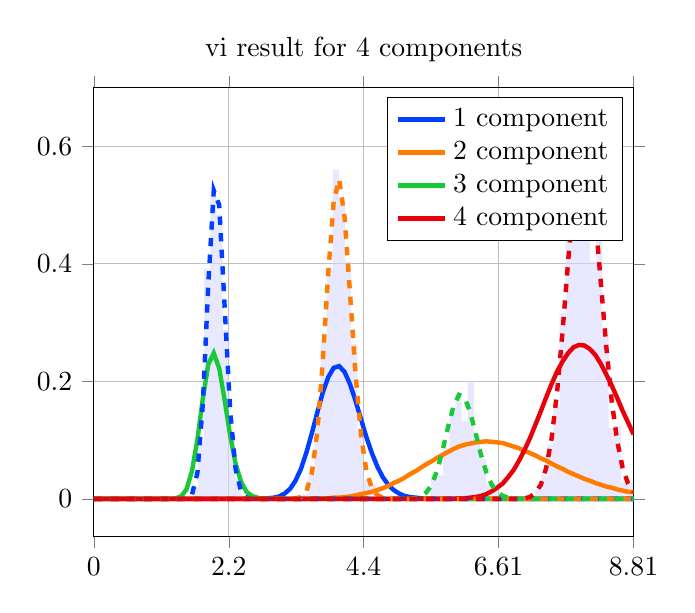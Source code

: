 \begin{tikzpicture}
\begin{axis}[title={vi result for 4 components}, yticklabel style={/pgf/number format/fixed,
            /pgf/number format/precision=3}, grid={major}, yminorgrids={true}, tick align={outside}, xtick={0.0,2.202,4.403,6.605,8.807}, xmin={0.0}, xmax={8.807}, scaled y ticks={false}]
    \addplot[ybar interval, fill={blue!15}, forget plot, opacity={0.6}, draw={none}, bar width={5.0e-6}]
        table[row sep={\\}]
        {
            \\
            1.5  0.004  \\
            1.6  0.02  \\
            1.7  0.096  \\
            1.8  0.392  \\
            1.9  0.516  \\
            2.0  0.484  \\
            2.1  0.288  \\
            2.2  0.1  \\
            2.3  0.036  \\
            2.4  0.004  \\
            2.5  0.004  \\
            2.6  0.0  \\
            2.7  0.0  \\
            2.8  0.0  \\
            2.9  0.0  \\
            3.0  0.0  \\
            3.1  0.0  \\
            3.2  0.0  \\
            3.3  0.0  \\
            3.4  0.008  \\
            3.5  0.048  \\
            3.6  0.148  \\
            3.7  0.268  \\
            3.8  0.388  \\
            3.9  0.56  \\
            4.0  0.512  \\
            4.1  0.404  \\
            4.2  0.264  \\
            4.3  0.112  \\
            4.4  0.032  \\
            4.5  0.024  \\
            4.6  0.012  \\
            4.7  0.0  \\
            4.8  0.0  \\
            4.9  0.0  \\
            5.0  0.0  \\
            5.1  0.0  \\
            5.2  0.004  \\
            5.3  0.0  \\
            5.4  0.004  \\
            5.5  0.04  \\
            5.6  0.04  \\
            5.7  0.084  \\
            5.8  0.148  \\
            5.9  0.18  \\
            6.0  0.132  \\
            6.1  0.2  \\
            6.2  0.104  \\
            6.3  0.068  \\
            6.4  0.024  \\
            6.5  0.028  \\
            6.6  0.004  \\
            6.7  0.0  \\
            6.8  0.0  \\
            6.9  0.004  \\
            7.0  0.004  \\
            7.1  0.0  \\
            7.2  0.016  \\
            7.3  0.04  \\
            7.4  0.092  \\
            7.5  0.16  \\
            7.6  0.316  \\
            7.7  0.472  \\
            7.8  0.5  \\
            7.9  0.636  \\
            8.0  0.536  \\
            8.1  0.404  \\
            8.2  0.452  \\
            8.3  0.28  \\
            8.4  0.12  \\
            8.5  0.124  \\
            8.6  0.028  \\
            8.7  0.028  \\
            8.8  0.004  \\
            8.9  0.0  \\
        }
        ;
    \addplot[style={{ultra thick}}, color={rgb,1:red,0.008;green,0.243;blue,1.0}]
        table[row sep={\\}]
        {
            \\
            0.0  0.0  \\
            0.089  3.163e-146  \\
            0.178  8.418e-112  \\
            0.267  3.857e-92  \\
            0.356  1.594e-78  \\
            0.445  3.21e-68  \\
            0.534  5.195e-60  \\
            0.623  3.012e-53  \\
            0.712  1.527e-47  \\
            0.801  1.204e-42  \\
            0.89  2.188e-38  \\
            0.979  1.212e-34  \\
            1.067  2.518e-31  \\
            1.156  2.296e-28  \\
            1.245  1.039e-25  \\
            1.334  2.566e-23  \\
            1.423  3.746e-21  \\
            1.512  3.443e-19  \\
            1.601  2.101e-17  \\
            1.69  8.899e-16  \\
            1.779  2.715e-14  \\
            1.868  6.164e-13  \\
            1.957  1.07e-11  \\
            2.046  1.455e-10  \\
            2.135  1.581e-9  \\
            2.224  1.4e-8  \\
            2.313  1.026e-7  \\
            2.402  6.31e-7  \\
            2.491  3.3e-6  \\
            2.58  1.484e-5  \\
            2.669  5.801e-5  \\
            2.758  0.0  \\
            2.847  0.001  \\
            2.936  0.002  \\
            3.024  0.004  \\
            3.113  0.009  \\
            3.202  0.017  \\
            3.291  0.031  \\
            3.38  0.051  \\
            3.469  0.079  \\
            3.558  0.112  \\
            3.647  0.147  \\
            3.736  0.181  \\
            3.825  0.207  \\
            3.914  0.223  \\
            4.003  0.226  \\
            4.092  0.216  \\
            4.181  0.195  \\
            4.27  0.167  \\
            4.359  0.136  \\
            4.448  0.105  \\
            4.537  0.078  \\
            4.626  0.055  \\
            4.715  0.037  \\
            4.804  0.024  \\
            4.893  0.015  \\
            4.982  0.009  \\
            5.07  0.005  \\
            5.159  0.003  \\
            5.248  0.002  \\
            5.337  0.001  \\
            5.426  0.0  \\
            5.515  0.0  \\
            5.604  9.097e-5  \\
            5.693  4.161e-5  \\
            5.782  1.849e-5  \\
            5.871  7.991e-6  \\
            5.96  3.361e-6  \\
            6.049  1.377e-6  \\
            6.138  5.497e-7  \\
            6.227  2.141e-7  \\
            6.316  8.141e-8  \\
            6.405  3.024e-8  \\
            6.494  1.098e-8  \\
            6.583  3.898e-9  \\
            6.672  1.355e-9  \\
            6.761  4.609e-10  \\
            6.85  1.537e-10  \\
            6.939  5.022e-11  \\
            7.027  1.61e-11  \\
            7.116  5.062e-12  \\
            7.205  1.563e-12  \\
            7.294  4.74e-13  \\
            7.383  1.412e-13  \\
            7.472  4.136e-14  \\
            7.561  1.191e-14  \\
            7.65  3.376e-15  \\
            7.739  9.413e-16  \\
            7.828  2.584e-16  \\
            7.917  6.988e-17  \\
            8.006  1.861e-17  \\
            8.095  4.886e-18  \\
            8.184  1.265e-18  \\
            8.273  3.227e-19  \\
            8.362  8.125e-20  \\
            8.451  2.018e-20  \\
            8.54  4.948e-21  \\
            8.629  1.198e-21  \\
            8.718  2.863e-22  \\
            8.807  6.759e-23  \\
        }
        ;
    \addlegendentry {1 component}
    \addplot[style={{ultra thick}}, color={rgb,1:red,1.0;green,0.486;blue,0.0}]
        table[row sep={\\}]
        {
            \\
            0.0  0.0  \\
            0.089  9.408e-58  \\
            0.178  3.439e-46  \\
            0.267  1.593e-39  \\
            0.356  7.294e-35  \\
            0.445  2.661e-31  \\
            0.534  1.96e-28  \\
            0.623  4.787e-26  \\
            0.712  5.208e-24  \\
            0.801  3.057e-22  \\
            0.89  1.103e-20  \\
            0.979  2.682e-19  \\
            1.067  4.713e-18  \\
            1.156  6.302e-17  \\
            1.245  6.677e-16  \\
            1.334  5.79e-15  \\
            1.423  4.216e-14  \\
            1.512  2.633e-13  \\
            1.601  1.436e-12  \\
            1.69  6.935e-12  \\
            1.779  3.005e-11  \\
            1.868  1.18e-10  \\
            1.957  4.241e-10  \\
            2.046  1.405e-9  \\
            2.135  4.324e-9  \\
            2.224  1.243e-8  \\
            2.313  3.355e-8  \\
            2.402  8.545e-8  \\
            2.491  2.062e-7  \\
            2.58  4.735e-7  \\
            2.669  1.038e-6  \\
            2.758  2.177e-6  \\
            2.847  4.384e-6  \\
            2.936  8.498e-6  \\
            3.024  1.589e-5  \\
            3.113  2.872e-5  \\
            3.202  5.027e-5  \\
            3.291  8.537e-5  \\
            3.38  0.0  \\
            3.469  0.0  \\
            3.558  0.0  \\
            3.647  0.001  \\
            3.736  0.001  \\
            3.825  0.001  \\
            3.914  0.002  \\
            4.003  0.002  \\
            4.092  0.003  \\
            4.181  0.004  \\
            4.27  0.006  \\
            4.359  0.008  \\
            4.448  0.01  \\
            4.537  0.012  \\
            4.626  0.015  \\
            4.715  0.018  \\
            4.804  0.022  \\
            4.893  0.027  \\
            4.982  0.031  \\
            5.07  0.036  \\
            5.159  0.042  \\
            5.248  0.047  \\
            5.337  0.053  \\
            5.426  0.059  \\
            5.515  0.064  \\
            5.604  0.07  \\
            5.693  0.075  \\
            5.782  0.08  \\
            5.871  0.085  \\
            5.96  0.089  \\
            6.049  0.092  \\
            6.138  0.094  \\
            6.227  0.096  \\
            6.316  0.097  \\
            6.405  0.098  \\
            6.494  0.097  \\
            6.583  0.096  \\
            6.672  0.095  \\
            6.761  0.092  \\
            6.85  0.089  \\
            6.939  0.086  \\
            7.027  0.082  \\
            7.116  0.078  \\
            7.205  0.074  \\
            7.294  0.069  \\
            7.383  0.065  \\
            7.472  0.06  \\
            7.561  0.055  \\
            7.65  0.051  \\
            7.739  0.046  \\
            7.828  0.042  \\
            7.917  0.038  \\
            8.006  0.034  \\
            8.095  0.031  \\
            8.184  0.027  \\
            8.273  0.024  \\
            8.362  0.021  \\
            8.451  0.019  \\
            8.54  0.016  \\
            8.629  0.014  \\
            8.718  0.012  \\
            8.807  0.011  \\
        }
        ;
    \addlegendentry {2 component}
    \addplot[style={{ultra thick}}, color={rgb,1:red,0.102;green,0.788;blue,0.22}]
        table[row sep={\\}]
        {
            \\
            0.0  0.0  \\
            0.089  1.197e-86  \\
            0.178  9.569e-61  \\
            0.267  2.373e-46  \\
            0.356  1.143e-36  \\
            0.445  1.443e-29  \\
            0.534  4.238e-24  \\
            0.623  9.293e-20  \\
            0.712  3.05e-16  \\
            0.801  2.347e-13  \\
            0.89  5.752e-11  \\
            0.979  5.585e-9  \\
            1.067  2.525e-7  \\
            1.156  6.008e-6  \\
            1.245  8.275e-5  \\
            1.334  0.001  \\
            1.423  0.004  \\
            1.512  0.016  \\
            1.601  0.047  \\
            1.69  0.101  \\
            1.779  0.171  \\
            1.868  0.229  \\
            1.957  0.248  \\
            2.046  0.222  \\
            2.135  0.168  \\
            2.224  0.108  \\
            2.313  0.06  \\
            2.402  0.029  \\
            2.491  0.012  \\
            2.58  0.005  \\
            2.669  0.002  \\
            2.758  0.0  \\
            2.847  0.0  \\
            2.936  3.417e-5  \\
            3.024  7.986e-6  \\
            3.113  1.723e-6  \\
            3.202  3.45e-7  \\
            3.291  6.431e-8  \\
            3.38  1.121e-8  \\
            3.469  1.833e-9  \\
            3.558  2.821e-10  \\
            3.647  4.099e-11  \\
            3.736  5.638e-12  \\
            3.825  7.361e-13  \\
            3.914  9.142e-14  \\
            4.003  1.083e-14  \\
            4.092  1.225e-15  \\
            4.181  1.327e-16  \\
            4.27  1.379e-17  \\
            4.359  1.377e-18  \\
            4.448  1.323e-19  \\
            4.537  1.225e-20  \\
            4.626  1.095e-21  \\
            4.715  9.462e-23  \\
            4.804  7.91e-24  \\
            4.893  6.407e-25  \\
            4.982  5.034e-26  \\
            5.07  3.841e-27  \\
            5.159  2.849e-28  \\
            5.248  2.056e-29  \\
            5.337  1.445e-30  \\
            5.426  9.896e-32  \\
            5.515  6.613e-33  \\
            5.604  4.314e-34  \\
            5.693  2.75e-35  \\
            5.782  1.714e-36  \\
            5.871  1.045e-37  \\
            5.96  6.242e-39  \\
            6.049  3.651e-40  \\
            6.138  2.094e-41  \\
            6.227  1.178e-42  \\
            6.316  6.499e-44  \\
            6.405  3.522e-45  \\
            6.494  1.875e-46  \\
            6.583  9.813e-48  \\
            6.672  5.049e-49  \\
            6.761  2.556e-50  \\
            6.85  1.273e-51  \\
            6.939  6.246e-53  \\
            7.027  3.018e-54  \\
            7.116  1.437e-55  \\
            7.205  6.741e-57  \\
            7.294  3.119e-58  \\
            7.383  1.424e-59  \\
            7.472  6.412e-61  \\
            7.561  2.85e-62  \\
            7.65  1.251e-63  \\
            7.739  5.422e-65  \\
            7.828  2.322e-66  \\
            7.917  9.824e-68  \\
            8.006  4.109e-69  \\
            8.095  1.699e-70  \\
            8.184  6.948e-72  \\
            8.273  2.811e-73  \\
            8.362  1.125e-74  \\
            8.451  4.456e-76  \\
            8.54  1.747e-77  \\
            8.629  6.781e-79  \\
            8.718  2.606e-80  \\
            8.807  9.923e-82  \\
        }
        ;
    \addlegendentry {3 component}
    \addplot[style={{ultra thick}}, color={rgb,1:red,0.91;green,0.0;blue,0.043}]
        table[row sep={\\}]
        {
            \\
            0.0  0.0  \\
            0.089  1.729e-243  \\
            0.178  2.394e-196  \\
            0.267  4.303e-169  \\
            0.356  5.578e-150  \\
            0.445  2.499e-135  \\
            0.534  1.687e-123  \\
            0.623  1.286e-113  \\
            0.712  3.681e-105  \\
            0.801  8.591e-98  \\
            0.89  2.776e-91  \\
            0.979  1.811e-85  \\
            1.067  3.154e-80  \\
            1.156  1.812e-75  \\
            1.245  4.046e-71  \\
            1.334  4.003e-67  \\
            1.423  1.949e-63  \\
            1.512  5.09e-60  \\
            1.601  7.656e-57  \\
            1.69  7.04e-54  \\
            1.779  4.163e-51  \\
            1.868  1.653e-48  \\
            1.957  4.571e-46  \\
            2.046  9.098e-44  \\
            2.135  1.34e-41  \\
            2.224  1.496e-39  \\
            2.313  1.295e-37  \\
            2.402  8.857e-36  \\
            2.491  4.868e-34  \\
            2.58  2.184e-32  \\
            2.669  8.105e-31  \\
            2.758  2.521e-29  \\
            2.847  6.641e-28  \\
            2.936  1.498e-26  \\
            3.024  2.919e-25  \\
            3.113  4.956e-24  \\
            3.202  7.388e-23  \\
            3.291  9.742e-22  \\
            3.38  1.143e-20  \\
            3.469  1.202e-19  \\
            3.558  1.138e-18  \\
            3.647  9.752e-18  \\
            3.736  7.603e-17  \\
            3.825  5.416e-16  \\
            3.914  3.539e-15  \\
            4.003  2.13e-14  \\
            4.092  1.185e-13  \\
            4.181  6.118e-13  \\
            4.27  2.938e-12  \\
            4.359  1.317e-11  \\
            4.448  5.522e-11  \\
            4.537  2.173e-10  \\
            4.626  8.044e-10  \\
            4.715  2.807e-9  \\
            4.804  9.258e-9  \\
            4.893  2.891e-8  \\
            4.982  8.563e-8  \\
            5.07  2.411e-7  \\
            5.159  6.465e-7  \\
            5.248  1.653e-6  \\
            5.337  4.038e-6  \\
            5.426  9.438e-6  \\
            5.515  2.114e-5  \\
            5.604  4.541e-5  \\
            5.693  9.373e-5  \\
            5.782  0.0  \\
            5.871  0.0  \\
            5.96  0.001  \\
            6.049  0.001  \\
            6.138  0.002  \\
            6.227  0.003  \\
            6.316  0.005  \\
            6.405  0.008  \\
            6.494  0.013  \\
            6.583  0.019  \\
            6.672  0.026  \\
            6.761  0.037  \\
            6.85  0.049  \\
            6.939  0.065  \\
            7.027  0.083  \\
            7.116  0.103  \\
            7.205  0.126  \\
            7.294  0.149  \\
            7.383  0.173  \\
            7.472  0.196  \\
            7.561  0.217  \\
            7.65  0.234  \\
            7.739  0.248  \\
            7.828  0.258  \\
            7.917  0.262  \\
            8.006  0.261  \\
            8.095  0.255  \\
            8.184  0.245  \\
            8.273  0.23  \\
            8.362  0.212  \\
            8.451  0.193  \\
            8.54  0.172  \\
            8.629  0.15  \\
            8.718  0.13  \\
            8.807  0.11  \\
        }
        ;
    \addlegendentry {4 component}
    \addplot[style={{ultra thick, dashed}}, color={rgb,1:red,0.008;green,0.243;blue,1.0}]
        table[row sep={\\}]
        {
            \\
            0.0  0.0  \\
            0.089  5.097e-187  \\
            0.178  5.61e-131  \\
            0.267  8.469e-100  \\
            0.356  8.46e-79  \\
            0.445  2.234e-63  \\
            0.534  1.75e-51  \\
            0.623  5.036e-42  \\
            0.712  2.394e-34  \\
            0.801  4.957e-28  \\
            0.89  8.664e-23  \\
            0.979  2.049e-18  \\
            1.067  9.294e-15  \\
            1.156  1.053e-11  \\
            1.245  3.665e-9  \\
            1.334  4.607e-7  \\
            1.423  2.387e-5  \\
            1.512  0.001  \\
            1.601  0.007  \\
            1.69  0.044  \\
            1.779  0.162  \\
            1.868  0.366  \\
            1.957  0.525  \\
            2.046  0.5  \\
            2.135  0.326  \\
            2.224  0.151  \\
            2.313  0.051  \\
            2.402  0.013  \\
            2.491  0.002  \\
            2.58  0.0  \\
            2.669  4.16e-5  \\
            2.758  3.887e-6  \\
            2.847  2.953e-7  \\
            2.936  1.847e-8  \\
            3.024  9.618e-10  \\
            3.113  4.217e-11  \\
            3.202  1.572e-12  \\
            3.291  5.024e-14  \\
            3.38  1.389e-15  \\
            3.469  3.344e-17  \\
            3.558  7.063e-19  \\
            3.647  1.318e-20  \\
            3.736  2.183e-22  \\
            3.825  3.232e-24  \\
            3.914  4.295e-26  \\
            4.003  5.151e-28  \\
            4.092  5.6e-30  \\
            4.181  5.54e-32  \\
            4.27  5.009e-34  \\
            4.359  4.154e-36  \\
            4.448  3.171e-38  \\
            4.537  2.235e-40  \\
            4.626  1.46e-42  \\
            4.715  8.856e-45  \\
            4.804  5.005e-47  \\
            4.893  2.642e-49  \\
            4.982  1.306e-51  \\
            5.07  6.057e-54  \\
            5.159  2.643e-56  \\
            5.248  1.087e-58  \\
            5.337  4.221e-61  \\
            5.426  1.551e-63  \\
            5.515  5.404e-66  \\
            5.604  1.787e-68  \\
            5.693  5.623e-71  \\
            5.782  1.685e-73  \\
            5.871  4.818e-76  \\
            5.96  1.316e-78  \\
            6.049  3.438e-81  \\
            6.138  8.604e-84  \\
            6.227  2.065e-86  \\
            6.316  4.76e-89  \\
            6.405  1.054e-91  \\
            6.494  2.248e-94  \\
            6.583  4.617e-97  \\
            6.672  9.145e-100  \\
            6.761  1.748e-102  \\
            6.85  3.229e-105  \\
            6.939  5.767e-108  \\
            7.027  9.969e-111  \\
            7.116  1.669e-113  \\
            7.205  2.709e-116  \\
            7.294  4.265e-119  \\
            7.383  6.52e-122  \\
            7.472  9.683e-125  \\
            7.561  1.398e-127  \\
            7.65  1.963e-130  \\
            7.739  2.685e-133  \\
            7.828  3.575e-136  \\
            7.917  4.641e-139  \\
            8.006  5.874e-142  \\
            8.095  7.255e-145  \\
            8.184  8.748e-148  \\
            8.273  1.03e-150  \\
            8.362  1.186e-153  \\
            8.451  1.334e-156  \\
            8.54  1.469e-159  \\
            8.629  1.582e-162  \\
            8.718  1.669e-165  \\
            8.807  1.724e-168  \\
        }
        ;
    \addplot[style={{ultra thick, dashed}}, color={rgb,1:red,1.0;green,0.486;blue,0.0}]
        table[row sep={\\}]
        {
            \\
            0.0  0.0  \\
            0.089  0.0  \\
            0.178  0.0  \\
            0.267  5.407e-308  \\
            0.356  5.251e-262  \\
            0.445  3.342e-227  \\
            0.534  1.795e-199  \\
            0.623  1.266e-176  \\
            0.712  2.388e-157  \\
            0.801  8.406e-141  \\
            0.89  2.082e-126  \\
            0.979  9.353e-114  \\
            1.067  1.532e-102  \\
            1.156  1.556e-92  \\
            1.245  1.481e-83  \\
            1.334  1.83e-75  \\
            1.423  3.826e-68  \\
            1.512  1.678e-61  \\
            1.601  1.845e-55  \\
            1.69  5.911e-50  \\
            1.779  6.261e-45  \\
            1.868  2.443e-40  \\
            1.957  3.853e-36  \\
            2.046  2.662e-32  \\
            2.135  8.646e-29  \\
            2.224  1.404e-25  \\
            2.313  1.203e-22  \\
            2.402  5.712e-20  \\
            2.491  1.568e-17  \\
            2.58  2.588e-15  \\
            2.669  2.656e-13  \\
            2.758  1.749e-11  \\
            2.847  7.605e-10  \\
            2.936  2.239e-8  \\
            3.024  4.568e-7  \\
            3.113  6.6e-6  \\
            3.202  6.883e-5  \\
            3.291  0.001  \\
            3.38  0.003  \\
            3.469  0.013  \\
            3.558  0.044  \\
            3.647  0.114  \\
            3.736  0.234  \\
            3.825  0.384  \\
            3.914  0.506  \\
            4.003  0.544  \\
            4.092  0.479  \\
            4.181  0.35  \\
            4.27  0.213  \\
            4.359  0.109  \\
            4.448  0.047  \\
            4.537  0.018  \\
            4.626  0.006  \\
            4.715  0.002  \\
            4.804  0.0  \\
            4.893  7.505e-5  \\
            4.982  1.363e-5  \\
            5.07  2.178e-6  \\
            5.159  3.08e-7  \\
            5.248  3.867e-8  \\
            5.337  4.33e-9  \\
            5.426  4.34e-10  \\
            5.515  3.907e-11  \\
            5.604  3.171e-12  \\
            5.693  2.327e-13  \\
            5.782  1.549e-14  \\
            5.871  9.386e-16  \\
            5.96  5.188e-17  \\
            6.049  2.624e-18  \\
            6.138  1.217e-19  \\
            6.227  5.193e-21  \\
            6.316  2.042e-22  \\
            6.405  7.42e-24  \\
            6.494  2.496e-25  \\
            6.583  7.791e-27  \\
            6.672  2.261e-28  \\
            6.761  6.112e-30  \\
            6.85  1.542e-31  \\
            6.939  3.637e-33  \\
            7.027  8.034e-35  \\
            7.116  1.665e-36  \\
            7.205  3.241e-38  \\
            7.294  5.937e-40  \\
            7.383  1.025e-41  \\
            7.472  1.67e-43  \\
            7.561  2.571e-45  \\
            7.65  3.746e-47  \\
            7.739  5.171e-49  \\
            7.828  6.772e-51  \\
            7.917  8.423e-53  \\
            8.006  9.961e-55  \\
            8.095  1.121e-56  \\
            8.184  1.203e-58  \\
            8.273  1.231e-60  \\
            8.362  1.203e-62  \\
            8.451  1.124e-64  \\
            8.54  1.005e-66  \\
            8.629  8.599e-69  \\
            8.718  7.054e-71  \\
            8.807  5.551e-73  \\
        }
        ;
    \addplot[style={{ultra thick, dashed}}, color={rgb,1:red,0.102;green,0.788;blue,0.22}]
        table[row sep={\\}]
        {
            \\
            0.0  0.0  \\
            0.089  0.0  \\
            0.178  0.0  \\
            0.267  0.0  \\
            0.356  0.0  \\
            0.445  0.0  \\
            0.534  0.0  \\
            0.623  0.0  \\
            0.712  0.0  \\
            0.801  1.234e-299  \\
            0.89  4.334e-276  \\
            0.979  3.696e-255  \\
            1.067  2.187e-236  \\
            1.156  1.991e-219  \\
            1.245  5.181e-204  \\
            1.334  6.296e-190  \\
            1.423  5.309e-177  \\
            1.512  4.293e-165  \\
            1.601  4.353e-154  \\
            1.69  6.929e-144  \\
            1.779  2.094e-134  \\
            1.868  1.413e-125  \\
            1.957  2.447e-117  \\
            2.046  1.228e-109  \\
            2.135  1.983e-102  \\
            2.224  1.131e-95  \\
            2.313  2.473e-89  \\
            2.402  2.228e-83  \\
            2.491  8.817e-78  \\
            2.58  1.625e-72  \\
            2.669  1.468e-67  \\
            2.758  6.815e-63  \\
            2.847  1.696e-58  \\
            2.936  2.35e-54  \\
            3.024  1.879e-50  \\
            3.113  8.942e-47  \\
            3.202  2.61e-43  \\
            3.291  4.796e-40  \\
            3.38  5.691e-37  \\
            3.469  4.459e-34  \\
            3.558  2.356e-31  \\
            3.647  8.56e-29  \\
            3.736  2.178e-26  \\
            3.825  3.944e-24  \\
            3.914  5.167e-22  \\
            4.003  4.967e-20  \\
            4.092  3.552e-18  \\
            4.181  1.913e-16  \\
            4.27  7.86e-15  \\
            4.359  2.489e-13  \\
            4.448  6.143e-12  \\
            4.537  1.193e-10  \\
            4.626  1.84e-9  \\
            4.715  2.274e-8  \\
            4.804  2.27e-7  \\
            4.893  1.846e-6  \\
            4.982  1.231e-5  \\
            5.07  6.782e-5  \\
            5.159  0.0  \\
            5.248  0.001  \\
            5.337  0.004  \\
            5.426  0.011  \\
            5.515  0.024  \\
            5.604  0.049  \\
            5.693  0.083  \\
            5.782  0.123  \\
            5.871  0.158  \\
            5.96  0.177  \\
            6.049  0.173  \\
            6.138  0.149  \\
            6.227  0.113  \\
            6.316  0.076  \\
            6.405  0.045  \\
            6.494  0.024  \\
            6.583  0.011  \\
            6.672  0.005  \\
            6.761  0.002  \\
            6.85  0.001  \\
            6.939  0.0  \\
            7.027  5.606e-5  \\
            7.116  1.438e-5  \\
            7.205  3.357e-6  \\
            7.294  7.155e-7  \\
            7.383  1.395e-7  \\
            7.472  2.494e-8  \\
            7.561  4.095e-9  \\
            7.65  6.188e-10  \\
            7.739  8.624e-11  \\
            7.828  1.111e-11  \\
            7.917  1.324e-12  \\
            8.006  1.462e-13  \\
            8.095  1.501e-14  \\
            8.184  1.433e-15  \\
            8.273  1.274e-16  \\
            8.362  1.057e-17  \\
            8.451  8.2e-19  \\
            8.54  5.951e-20  \\
            8.629  4.047e-21  \\
            8.718  2.582e-22  \\
            8.807  1.548e-23  \\
        }
        ;
    \addplot[style={{ultra thick, dashed}}, color={rgb,1:red,0.91;green,0.0;blue,0.043}]
        table[row sep={\\}]
        {
            \\
            0.0  0.0  \\
            0.089  0.0  \\
            0.178  0.0  \\
            0.267  0.0  \\
            0.356  0.0  \\
            0.445  0.0  \\
            0.534  0.0  \\
            0.623  0.0  \\
            0.712  0.0  \\
            0.801  0.0  \\
            0.89  0.0  \\
            0.979  0.0  \\
            1.067  0.0  \\
            1.156  0.0  \\
            1.245  0.0  \\
            1.334  0.0  \\
            1.423  2.062e-314  \\
            1.512  3.076e-297  \\
            1.601  2.875e-281  \\
            1.69  2.274e-266  \\
            1.779  1.96e-252  \\
            1.868  2.287e-239  \\
            1.957  4.35e-227  \\
            2.046  1.585e-215  \\
            2.135  1.274e-204  \\
            2.224  2.553e-194  \\
            2.313  1.423e-184  \\
            2.402  2.432e-175  \\
            2.491  1.388e-166  \\
            2.58  2.856e-158  \\
            2.669  2.272e-150  \\
            2.758  7.434e-143  \\
            2.847  1.059e-135  \\
            2.936  6.907e-129  \\
            3.024  2.163e-122  \\
            3.113  3.392e-116  \\
            3.202  2.77e-110  \\
            3.291  1.221e-104  \\
            3.38  3.001e-99  \\
            3.469  4.242e-94  \\
            3.558  3.544e-89  \\
            3.647  1.797e-84  \\
            3.736  5.665e-80  \\
            3.825  1.135e-75  \\
            3.914  1.476e-71  \\
            4.003  1.271e-67  \\
            4.092  7.369e-64  \\
            4.181  2.93e-60  \\
            4.27  8.111e-57  \\
            4.359  1.587e-53  \\
            4.448  2.227e-50  \\
            4.537  2.27e-47  \\
            4.626  1.702e-44  \\
            4.715  9.491e-42  \\
            4.804  3.983e-39  \\
            4.893  1.271e-36  \\
            4.982  3.114e-34  \\
            5.07  5.912e-32  \\
            5.159  8.778e-30  \\
            5.248  1.028e-27  \\
            5.337  9.566e-26  \\
            5.426  7.13e-24  \\
            5.515  4.288e-22  \\
            5.604  2.095e-20  \\
            5.693  8.366e-19  \\
            5.782  2.749e-17  \\
            5.871  7.477e-16  \\
            5.96  1.693e-14  \\
            6.049  3.208e-13  \\
            6.138  5.113e-12  \\
            6.227  6.892e-11  \\
            6.316  7.891e-10  \\
            6.405  7.71e-9  \\
            6.494  6.458e-8  \\
            6.583  4.656e-7  \\
            6.672  2.901e-6  \\
            6.761  1.568e-5  \\
            6.85  7.38e-5  \\
            6.939  0.0  \\
            7.027  0.001  \\
            7.116  0.003  \\
            7.205  0.01  \\
            7.294  0.024  \\
            7.383  0.053  \\
            7.472  0.104  \\
            7.561  0.183  \\
            7.65  0.286  \\
            7.739  0.403  \\
            7.828  0.51  \\
            7.917  0.582  \\
            8.006  0.601  \\
            8.095  0.562  \\
            8.184  0.478  \\
            8.273  0.369  \\
            8.362  0.26  \\
            8.451  0.167  \\
            8.54  0.099  \\
            8.629  0.053  \\
            8.718  0.026  \\
            8.807  0.012  \\
        }
        ;
\end{axis}
\end{tikzpicture}
